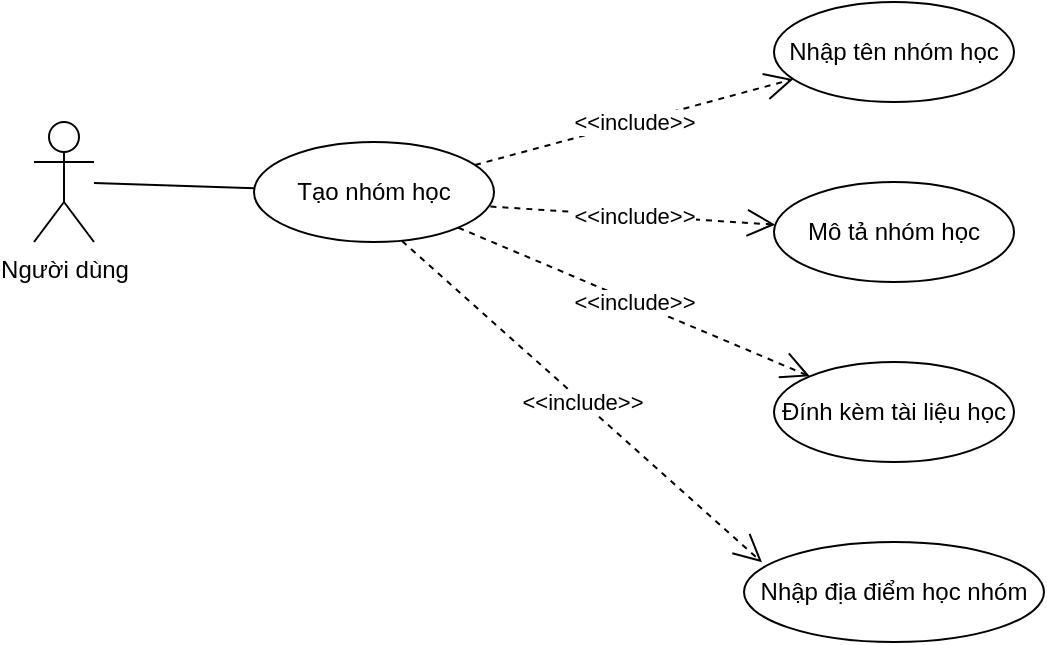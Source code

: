 <mxfile version="24.4.0" type="device">
  <diagram name="Trang-1" id="RufHjK9E6aXaLeSwLsm4">
    <mxGraphModel dx="1042" dy="577" grid="1" gridSize="10" guides="1" tooltips="1" connect="1" arrows="1" fold="1" page="1" pageScale="1" pageWidth="827" pageHeight="1169" math="0" shadow="0">
      <root>
        <mxCell id="0" />
        <mxCell id="1" parent="0" />
        <mxCell id="5sREDWAVeBpTvNdoZHE6-1" value="Người dùng" style="shape=umlActor;verticalLabelPosition=bottom;verticalAlign=top;html=1;outlineConnect=0;" vertex="1" parent="1">
          <mxGeometry x="161" y="300" width="30" height="60" as="geometry" />
        </mxCell>
        <mxCell id="5sREDWAVeBpTvNdoZHE6-3" value="Tạo nhóm học" style="ellipse;whiteSpace=wrap;html=1;" vertex="1" parent="1">
          <mxGeometry x="271" y="310" width="120" height="50" as="geometry" />
        </mxCell>
        <mxCell id="5sREDWAVeBpTvNdoZHE6-4" value="Nhập tên nhóm học&lt;span style=&quot;color: rgba(0, 0, 0, 0); font-family: monospace; font-size: 0px; text-align: start; text-wrap: nowrap;&quot;&gt;%3CmxGraphModel%3E%3Croot%3E%3CmxCell%20id%3D%220%22%2F%3E%3CmxCell%20id%3D%221%22%20parent%3D%220%22%2F%3E%3CmxCell%20id%3D%222%22%20value%3D%22T%E1%BA%A1o%20nh%C3%B3m%20h%E1%BB%8Dc%22%20style%3D%22ellipse%3BwhiteSpace%3Dwrap%3Bhtml%3D1%3B%22%20vertex%3D%221%22%20parent%3D%221%22%3E%3CmxGeometry%20x%3D%22210%22%20y%3D%22310%22%20width%3D%22120%22%20height%3D%2250%22%20as%3D%22geometry%22%2F%3E%3C%2FmxCell%3E%3C%2Froot%3E%3C%2FmxGraphModel%3E&lt;/span&gt;" style="ellipse;whiteSpace=wrap;html=1;" vertex="1" parent="1">
          <mxGeometry x="531" y="240" width="120" height="50" as="geometry" />
        </mxCell>
        <mxCell id="5sREDWAVeBpTvNdoZHE6-5" value="Mô tả nhóm học" style="ellipse;whiteSpace=wrap;html=1;" vertex="1" parent="1">
          <mxGeometry x="531" y="330" width="120" height="50" as="geometry" />
        </mxCell>
        <mxCell id="5sREDWAVeBpTvNdoZHE6-6" value="Đính kèm tài liệu học" style="ellipse;whiteSpace=wrap;html=1;" vertex="1" parent="1">
          <mxGeometry x="531" y="420" width="120" height="50" as="geometry" />
        </mxCell>
        <mxCell id="5sREDWAVeBpTvNdoZHE6-7" value="" style="endArrow=none;html=1;rounded=0;" edge="1" parent="1" source="5sREDWAVeBpTvNdoZHE6-1" target="5sREDWAVeBpTvNdoZHE6-3">
          <mxGeometry width="50" height="50" relative="1" as="geometry">
            <mxPoint x="171" y="360" as="sourcePoint" />
            <mxPoint x="221" y="310" as="targetPoint" />
          </mxGeometry>
        </mxCell>
        <mxCell id="5sREDWAVeBpTvNdoZHE6-13" value="&amp;lt;&amp;lt;include&amp;gt;&amp;gt;" style="endArrow=open;endSize=12;dashed=1;html=1;rounded=0;" edge="1" parent="1" source="5sREDWAVeBpTvNdoZHE6-3" target="5sREDWAVeBpTvNdoZHE6-4">
          <mxGeometry width="160" relative="1" as="geometry">
            <mxPoint x="291" y="440" as="sourcePoint" />
            <mxPoint x="451" y="440" as="targetPoint" />
          </mxGeometry>
        </mxCell>
        <mxCell id="5sREDWAVeBpTvNdoZHE6-14" value="&amp;lt;&amp;lt;include&amp;gt;&amp;gt;" style="endArrow=open;endSize=12;dashed=1;html=1;rounded=0;exitX=0.985;exitY=0.646;exitDx=0;exitDy=0;exitPerimeter=0;" edge="1" parent="1" source="5sREDWAVeBpTvNdoZHE6-3" target="5sREDWAVeBpTvNdoZHE6-5">
          <mxGeometry width="160" relative="1" as="geometry">
            <mxPoint x="391" y="332" as="sourcePoint" />
            <mxPoint x="551" y="289" as="targetPoint" />
          </mxGeometry>
        </mxCell>
        <mxCell id="5sREDWAVeBpTvNdoZHE6-15" value="&amp;lt;&amp;lt;include&amp;gt;&amp;gt;" style="endArrow=open;endSize=12;dashed=1;html=1;rounded=0;" edge="1" parent="1" source="5sREDWAVeBpTvNdoZHE6-3" target="5sREDWAVeBpTvNdoZHE6-6">
          <mxGeometry width="160" relative="1" as="geometry">
            <mxPoint x="401" y="342" as="sourcePoint" />
            <mxPoint x="561" y="299" as="targetPoint" />
          </mxGeometry>
        </mxCell>
        <mxCell id="5sREDWAVeBpTvNdoZHE6-16" value="Nhập địa điểm học nhóm" style="ellipse;whiteSpace=wrap;html=1;" vertex="1" parent="1">
          <mxGeometry x="516" y="510" width="150" height="50" as="geometry" />
        </mxCell>
        <mxCell id="5sREDWAVeBpTvNdoZHE6-17" value="&amp;lt;&amp;lt;include&amp;gt;&amp;gt;" style="endArrow=open;endSize=12;dashed=1;html=1;rounded=0;exitX=0.617;exitY=0.99;exitDx=0;exitDy=0;exitPerimeter=0;entryX=0.06;entryY=0.203;entryDx=0;entryDy=0;entryPerimeter=0;" edge="1" parent="1" source="5sREDWAVeBpTvNdoZHE6-3" target="5sREDWAVeBpTvNdoZHE6-16">
          <mxGeometry width="160" relative="1" as="geometry">
            <mxPoint x="383" y="363" as="sourcePoint" />
            <mxPoint x="559" y="437" as="targetPoint" />
          </mxGeometry>
        </mxCell>
      </root>
    </mxGraphModel>
  </diagram>
</mxfile>
